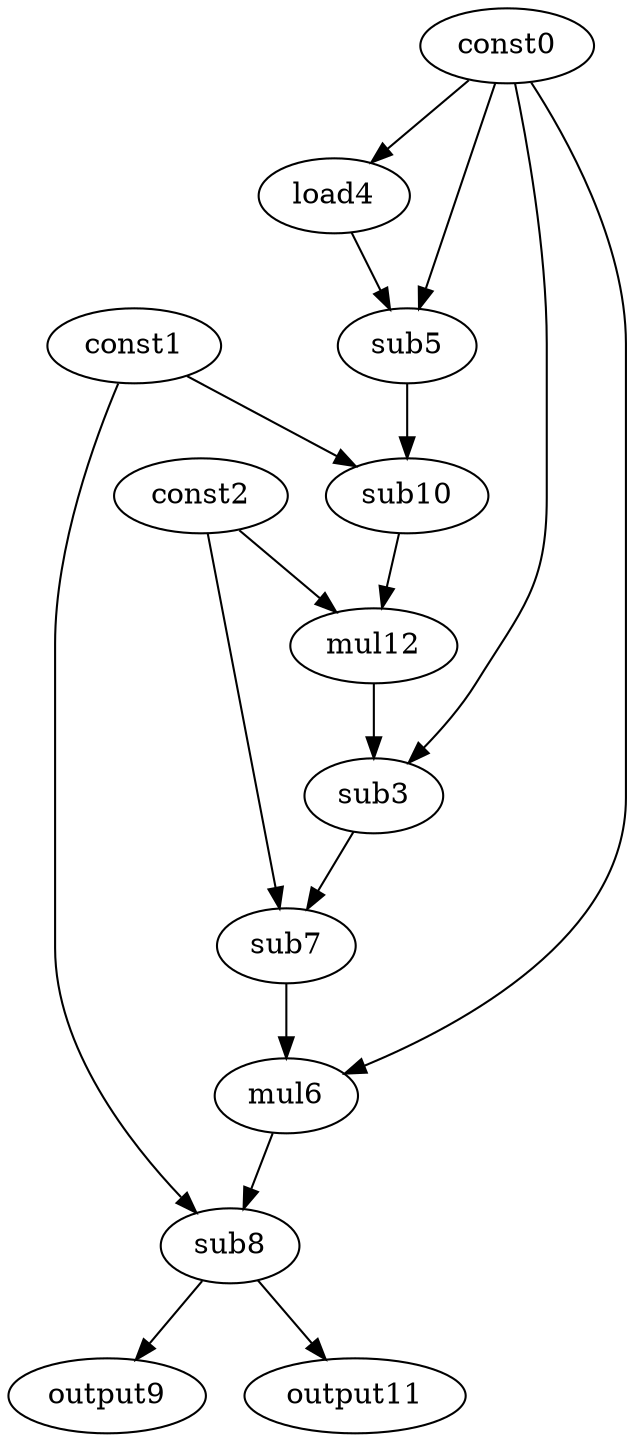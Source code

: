 digraph G { 
const0[opcode=const]; 
const1[opcode=const]; 
const2[opcode=const]; 
sub3[opcode=sub]; 
load4[opcode=load]; 
sub5[opcode=sub]; 
mul6[opcode=mul]; 
sub7[opcode=sub]; 
sub8[opcode=sub]; 
output9[opcode=output]; 
sub10[opcode=sub]; 
output11[opcode=output]; 
mul12[opcode=mul]; 
const0->load4[operand=0];
const0->sub5[operand=0];
load4->sub5[operand=1];
const1->sub10[operand=0];
sub5->sub10[operand=1];
sub10->mul12[operand=0];
const2->mul12[operand=1];
const0->sub3[operand=0];
mul12->sub3[operand=1];
const2->sub7[operand=0];
sub3->sub7[operand=1];
const0->mul6[operand=0];
sub7->mul6[operand=1];
const1->sub8[operand=0];
mul6->sub8[operand=1];
sub8->output9[operand=0];
sub8->output11[operand=0];
}
